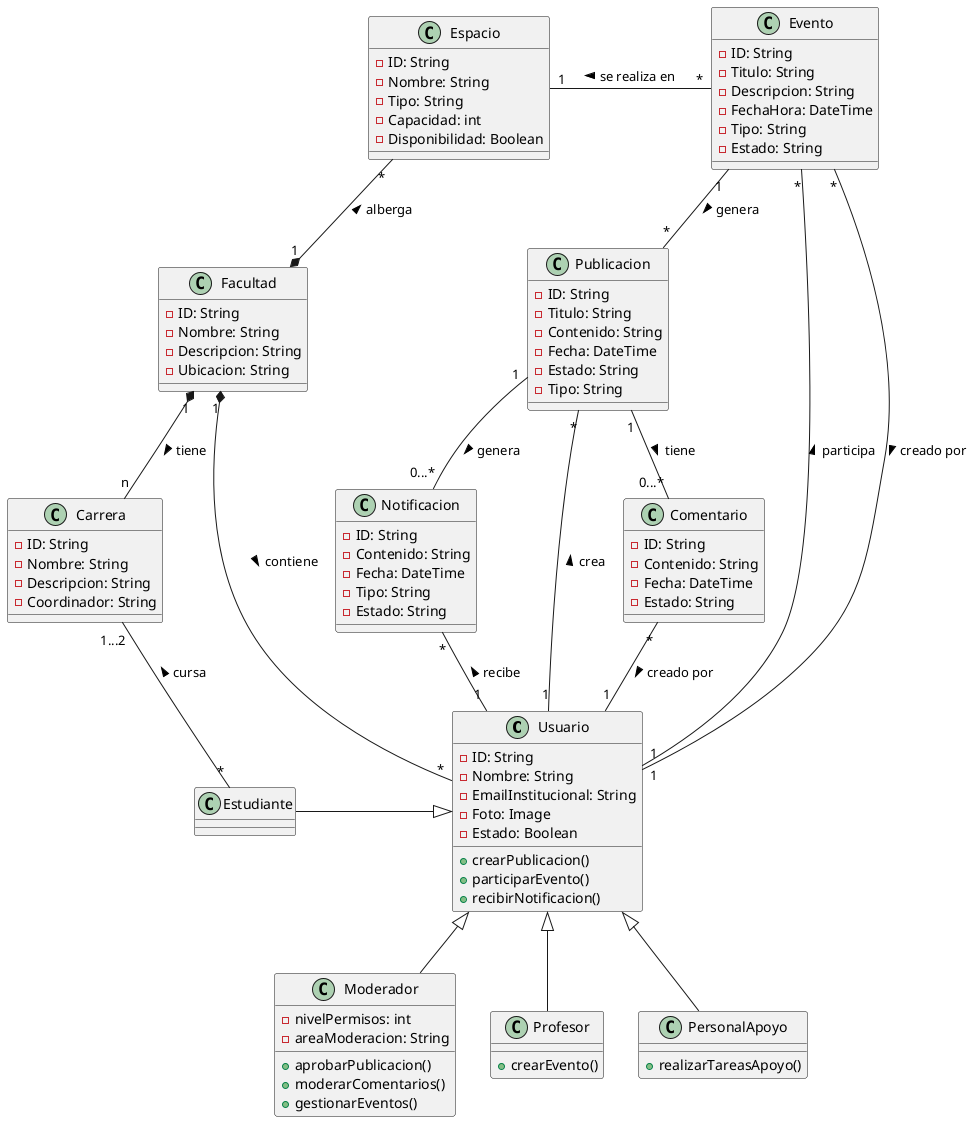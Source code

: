title ModeloDeDominio_UML_Clases

@startuml DomainModel

class Usuario {
  -ID: String
  -Nombre: String
  -EmailInstitucional: String
  -Foto: Image
  -Estado: Boolean

  +crearPublicacion()
  +participarEvento()
  +recibirNotificacion()
}

class Moderador {
  -nivelPermisos: int
  -areaModeracion: String

  +aprobarPublicacion()
  +moderarComentarios()
  +gestionarEventos()
}

class Estudiante {
}

class Profesor {
  +crearEvento()
}

class PersonalApoyo {
  +realizarTareasApoyo()
}

class Facultad {
  -ID: String
  -Nombre: String
  -Descripcion: String
  -Ubicacion: String
}

class Carrera {
  -ID: String
  -Nombre: String
  -Descripcion: String
  -Coordinador: String
}

class Evento {
  -ID: String
  -Titulo: String
  -Descripcion: String
  -FechaHora: DateTime
  -Tipo: String
  -Estado: String
}

class Notificacion {
  -ID: String
  -Contenido: String
  -Fecha: DateTime
  -Tipo: String
  -Estado: String
}

class Espacio {
  -ID: String
  -Nombre: String
  -Tipo: String
  -Capacidad: int
  -Disponibilidad: Boolean
}

class Publicacion {
  -ID: String
  -Titulo: String
  -Contenido: String
  -Fecha: DateTime
  -Estado: String
  -Tipo: String
}

class Comentario {
  -ID: String
  -Contenido: String
  -Fecha: DateTime
  -Estado: String
}

' Relaciones
Moderador -up-|> Usuario
Profesor -up-|> Usuario
Estudiante -right-|> Usuario
PersonalApoyo -up-|> Usuario

Usuario "1" -up- "*" Publicacion: crea >
Usuario "1" -up- "*" Evento: participa >
Usuario "1" -up- "*" Notificacion: recibe >

Estudiante "*" -up- "1...2" Carrera: cursa >

Facultad "1" *-down- "n" Carrera: tiene >
Facultad "1" *-down- "*" Usuario: contiene >
Facultad "1" *-up- "*" Espacio: alberga >

Evento "*" -down- "1" Usuario: creado por >
Evento "*" -left- "1" Espacio: se realiza en >
Evento "1" -- "*" Publicacion: genera >

Publicacion "1" -- "0...*" Comentario: tiene >
Publicacion "1" -- "0...*" Notificacion: genera >

Comentario "*" -down- "1" Usuario: creado por >

@enduml